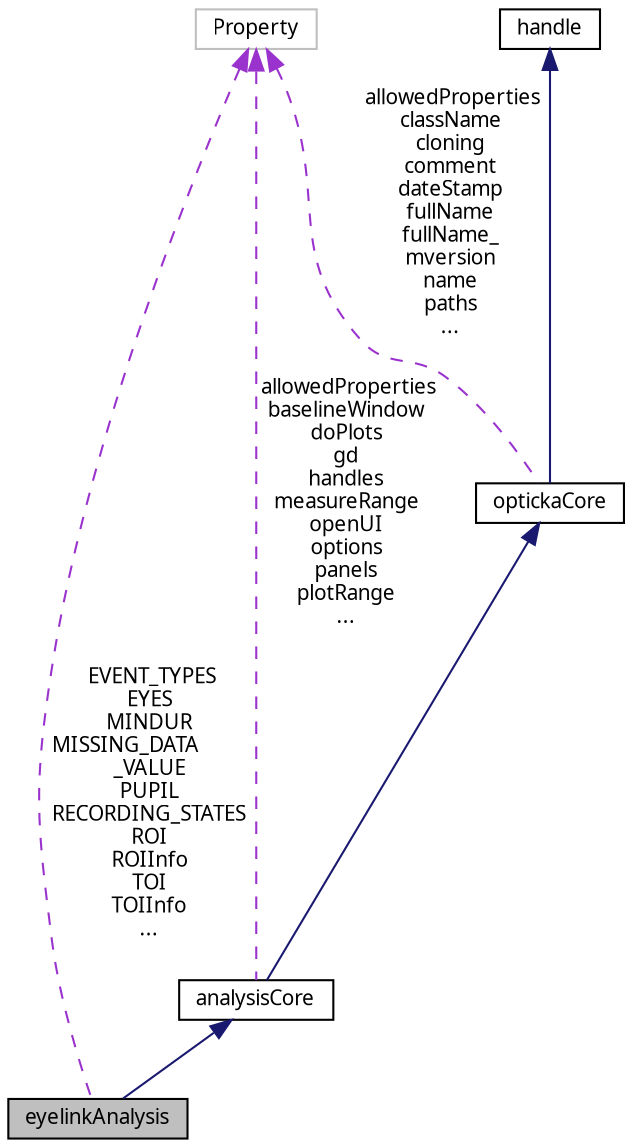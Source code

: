 digraph "eyelinkAnalysis"
{
 // LATEX_PDF_SIZE
  edge [fontname="Graublau Slab",fontsize="10",labelfontname="Graublau Slab",labelfontsize="10"];
  node [fontname="Graublau Slab",fontsize="10",shape=record];
  Node1 [label="eyelinkAnalysis",height=0.2,width=0.4,color="black", fillcolor="grey75", style="filled", fontcolor="black",tooltip="eyelinkAnalysis offers a set of methods to load, parse & plot raw EDF files. It understands opticka t..."];
  Node2 -> Node1 [dir="back",color="midnightblue",fontsize="10",style="solid",fontname="Graublau Slab"];
  Node2 [label="analysisCore",height=0.2,width=0.4,color="black", fillcolor="white", style="filled",URL="$classanalysis_core.html",tooltip="analysisCore base class inherited by other analysis classes. analysisCore is itself derived from opti..."];
  Node3 -> Node2 [dir="back",color="midnightblue",fontsize="10",style="solid",fontname="Graublau Slab"];
  Node3 [label="optickaCore",height=0.2,width=0.4,color="black", fillcolor="white", style="filled",URL="$classopticka_core.html",tooltip="optickaCore base class inherited by many other opticka classes. optickaCore is itself derived from ha..."];
  Node4 -> Node3 [dir="back",color="midnightblue",fontsize="10",style="solid",fontname="Graublau Slab"];
  Node4 [label="handle",height=0.2,width=0.4,color="black", fillcolor="white", style="filled",URL="$classhandle.html",tooltip=" "];
  Node5 -> Node3 [dir="back",color="darkorchid3",fontsize="10",style="dashed",label=" allowedProperties\nclassName\ncloning\ncomment\ndateStamp\nfullName\nfullName_\nmversion\nname\npaths\n..." ,fontname="Graublau Slab"];
  Node5 [label="Property",height=0.2,width=0.4,color="grey75", fillcolor="white", style="filled",tooltip=" "];
  Node5 -> Node2 [dir="back",color="darkorchid3",fontsize="10",style="dashed",label=" allowedProperties\nbaselineWindow\ndoPlots\ngd\nhandles\nmeasureRange\nopenUI\noptions\npanels\nplotRange\n..." ,fontname="Graublau Slab"];
  Node5 -> Node1 [dir="back",color="darkorchid3",fontsize="10",style="dashed",label=" EVENT_TYPES\nEYES\nMINDUR\nMISSING_DATA\l_VALUE\nPUPIL\nRECORDING_STATES\nROI\nROIInfo\nTOI\nTOIInfo\n..." ,fontname="Graublau Slab"];
}
